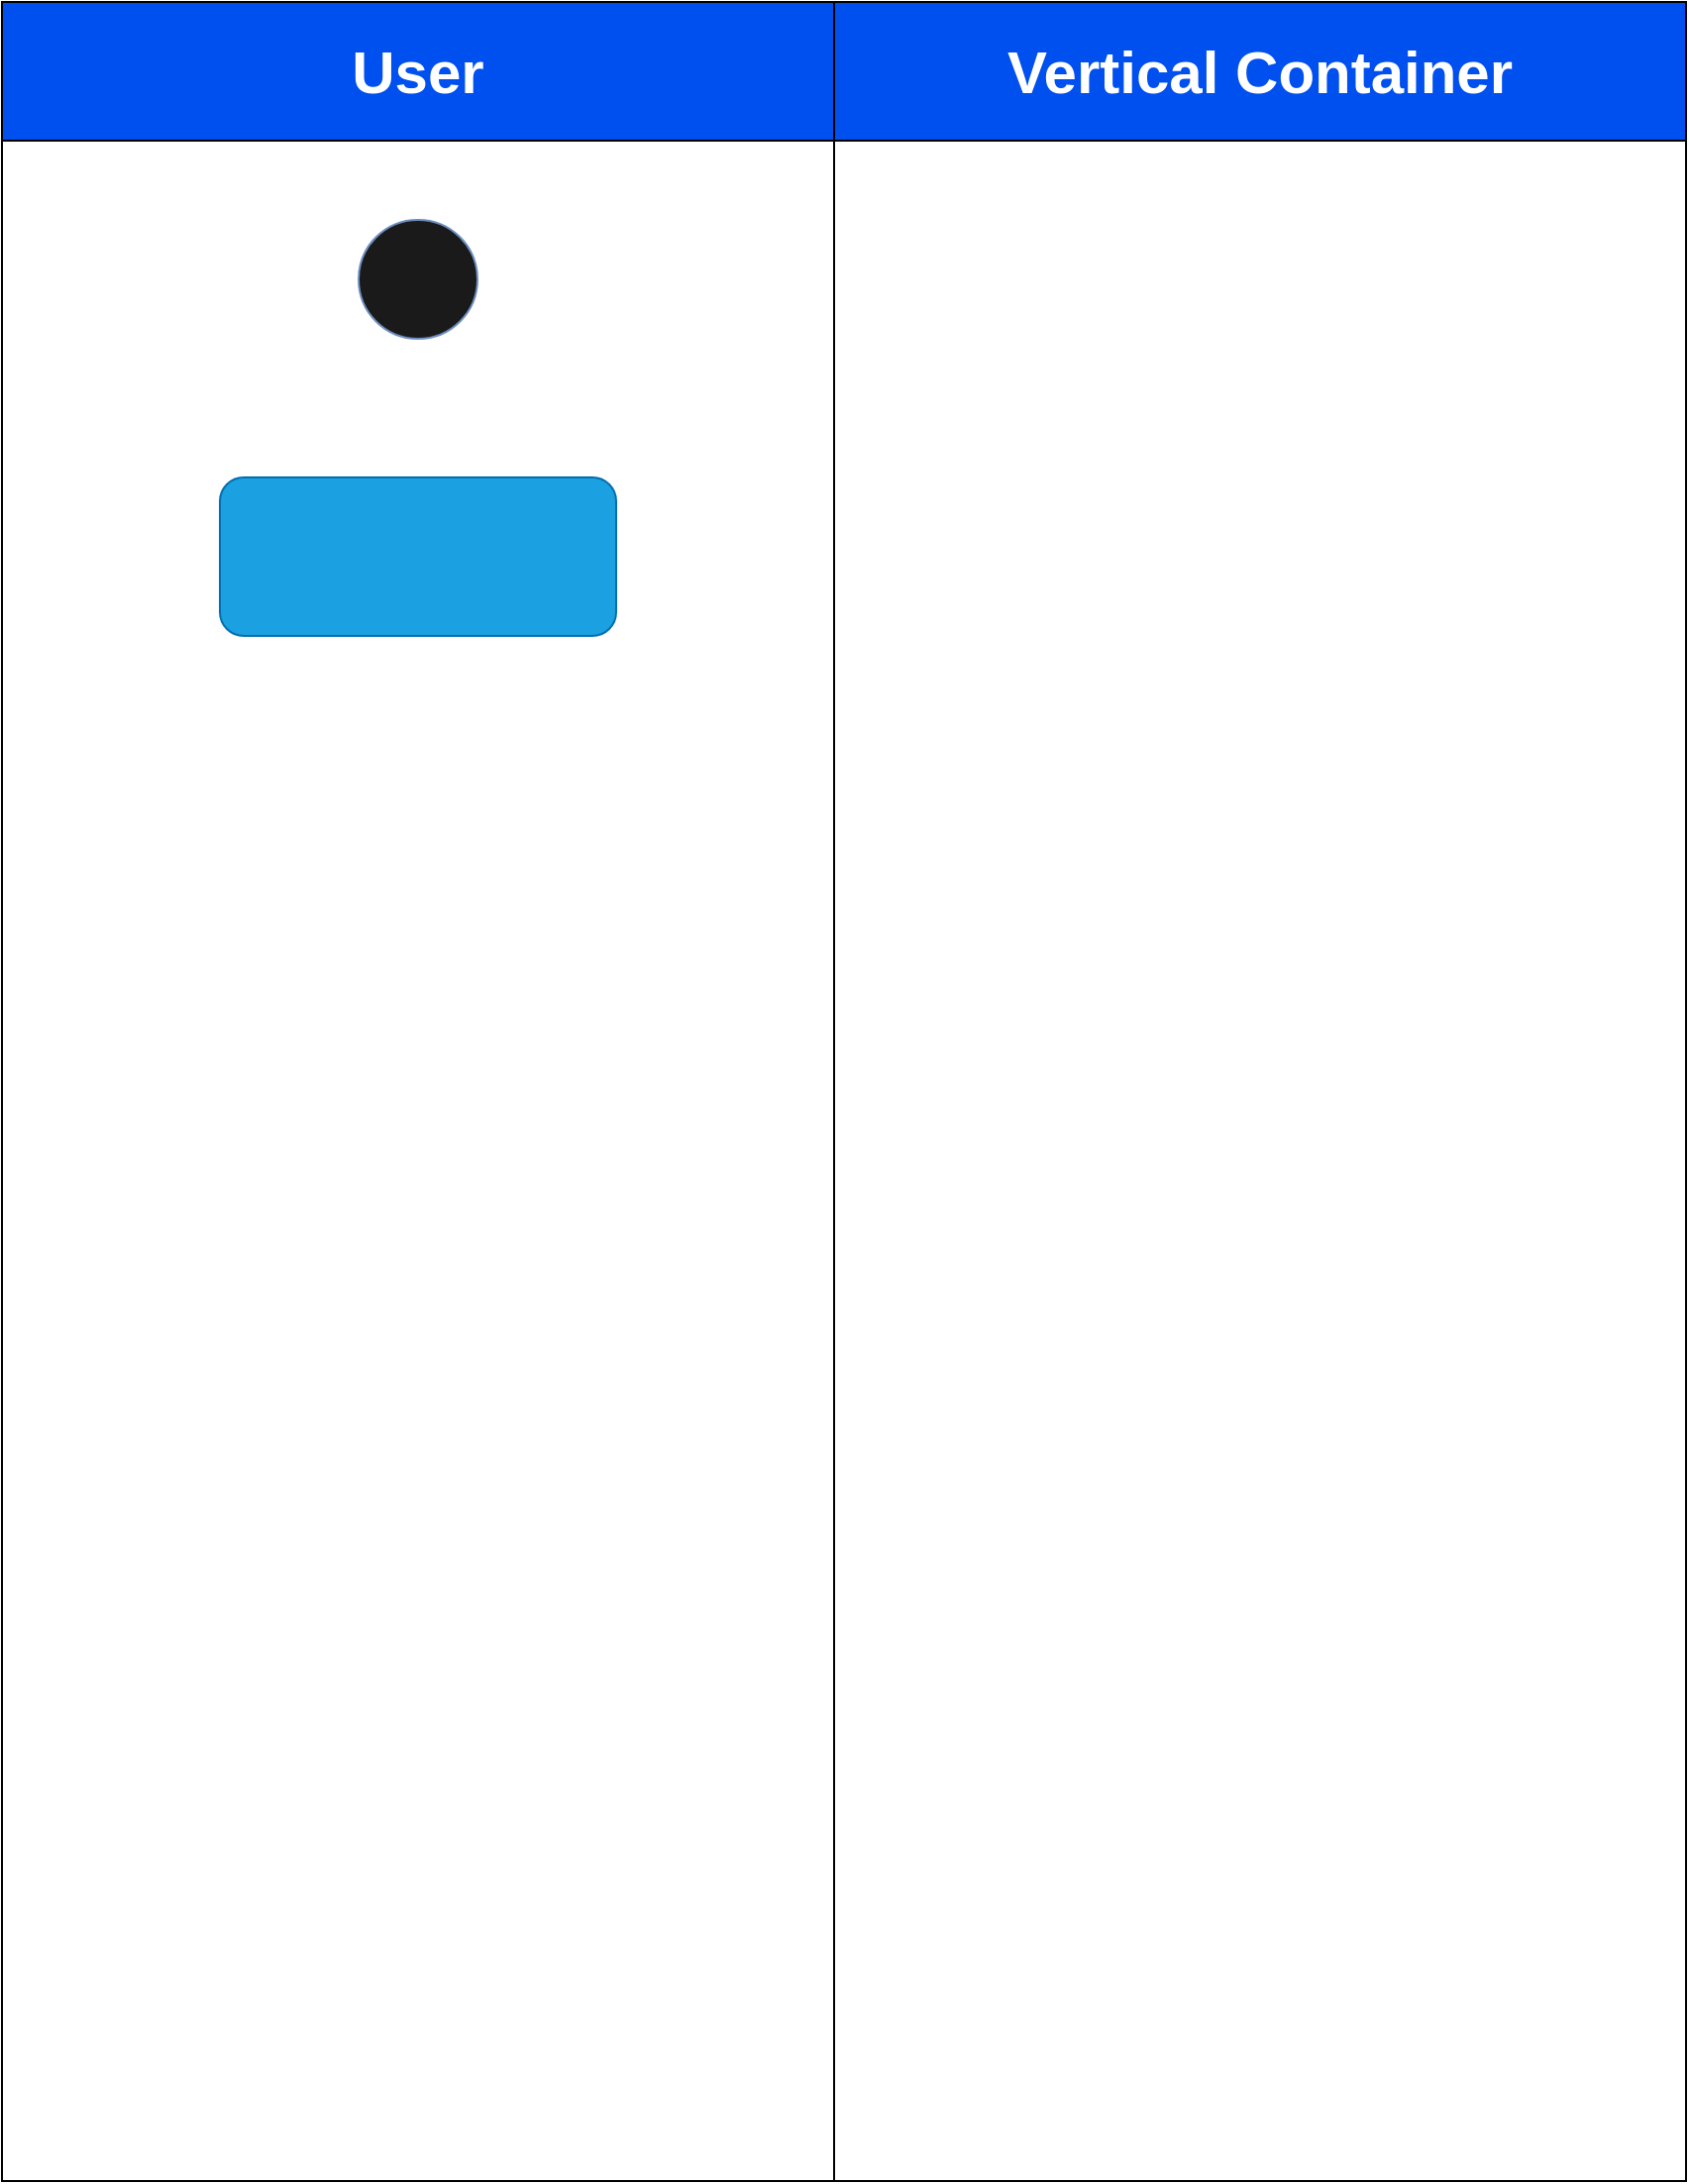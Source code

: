 <mxfile version="24.6.4" type="device">
  <diagram name="Page-1" id="QnGwJCD-7rowmGhld251">
    <mxGraphModel dx="1453" dy="858" grid="1" gridSize="10" guides="1" tooltips="1" connect="1" arrows="1" fold="1" page="1" pageScale="1" pageWidth="850" pageHeight="1100" math="0" shadow="0">
      <root>
        <mxCell id="0" />
        <mxCell id="1" parent="0" />
        <mxCell id="x1sGUrjQBATrNaIirOv0-1" value="&lt;span style=&quot;font-size: 30px;&quot;&gt;User&lt;/span&gt;" style="swimlane;whiteSpace=wrap;html=1;startSize=70;fillColor=#0050ef;strokeColor=#000000;fontColor=#ffffff;" vertex="1" parent="1">
          <mxGeometry width="420" height="1100" as="geometry" />
        </mxCell>
        <mxCell id="x1sGUrjQBATrNaIirOv0-3" value="" style="ellipse;whiteSpace=wrap;html=1;aspect=fixed;fillColor=#1A1A1A;strokeColor=#6c8ebf;" vertex="1" parent="x1sGUrjQBATrNaIirOv0-1">
          <mxGeometry x="180" y="110" width="60" height="60" as="geometry" />
        </mxCell>
        <mxCell id="x1sGUrjQBATrNaIirOv0-4" value="" style="rounded=1;whiteSpace=wrap;html=1;fillColor=#1ba1e2;fontColor=#ffffff;strokeColor=#006EAF;" vertex="1" parent="x1sGUrjQBATrNaIirOv0-1">
          <mxGeometry x="110" y="240" width="200" height="80" as="geometry" />
        </mxCell>
        <mxCell id="x1sGUrjQBATrNaIirOv0-2" value="&lt;font style=&quot;font-size: 30px;&quot;&gt;Vertical Container&lt;/font&gt;" style="swimlane;whiteSpace=wrap;html=1;startSize=70;fillColor=#0050ef;fontColor=#ffffff;strokeColor=#000000;" vertex="1" parent="1">
          <mxGeometry x="420" width="430" height="1100" as="geometry" />
        </mxCell>
      </root>
    </mxGraphModel>
  </diagram>
</mxfile>
